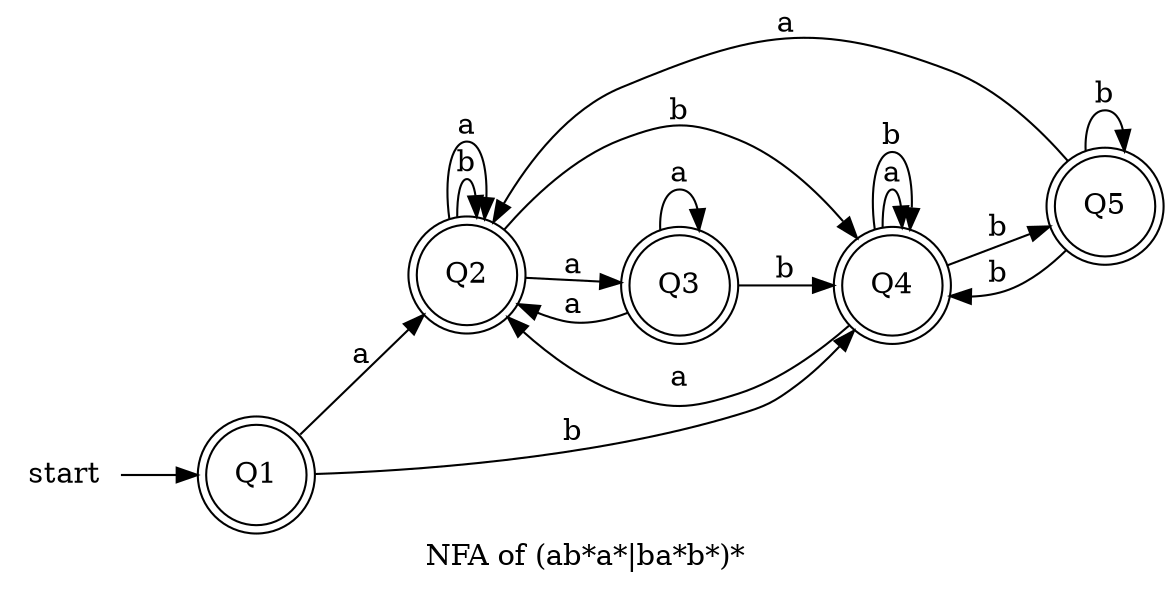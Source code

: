 digraph
  G { label="NFA of (ab*a*|ba*b*)*";
 
rankdir=LR
start[shape =none]
start ->node_1
node_1 [label="Q1", shape = doublecircle]
node_1 -> node_2 [label ="a"]
node_1 -> node_4 [label ="b"]
node_2 [label="Q2", shape = doublecircle]
node_2 -> node_2 [label ="b"]
node_2 -> node_3 [label ="a"]
node_2 -> node_2 [label ="a"]
node_2 -> node_4 [label ="b"]
node_3 [label="Q3", shape = doublecircle]
node_3 -> node_3 [label ="a"]
node_3 -> node_2 [label ="a"]
node_3 -> node_4 [label ="b"]
node_4 [label="Q4", shape = doublecircle]
node_4 -> node_4 [label ="a"]
node_4 -> node_5 [label ="b"]
node_4 -> node_2 [label ="a"]
node_4 -> node_4 [label ="b"]
node_5 [label="Q5", shape = doublecircle]
node_5 -> node_5 [label ="b"]
node_5 -> node_2 [label ="a"]
node_5 -> node_4 [label ="b"]
}

